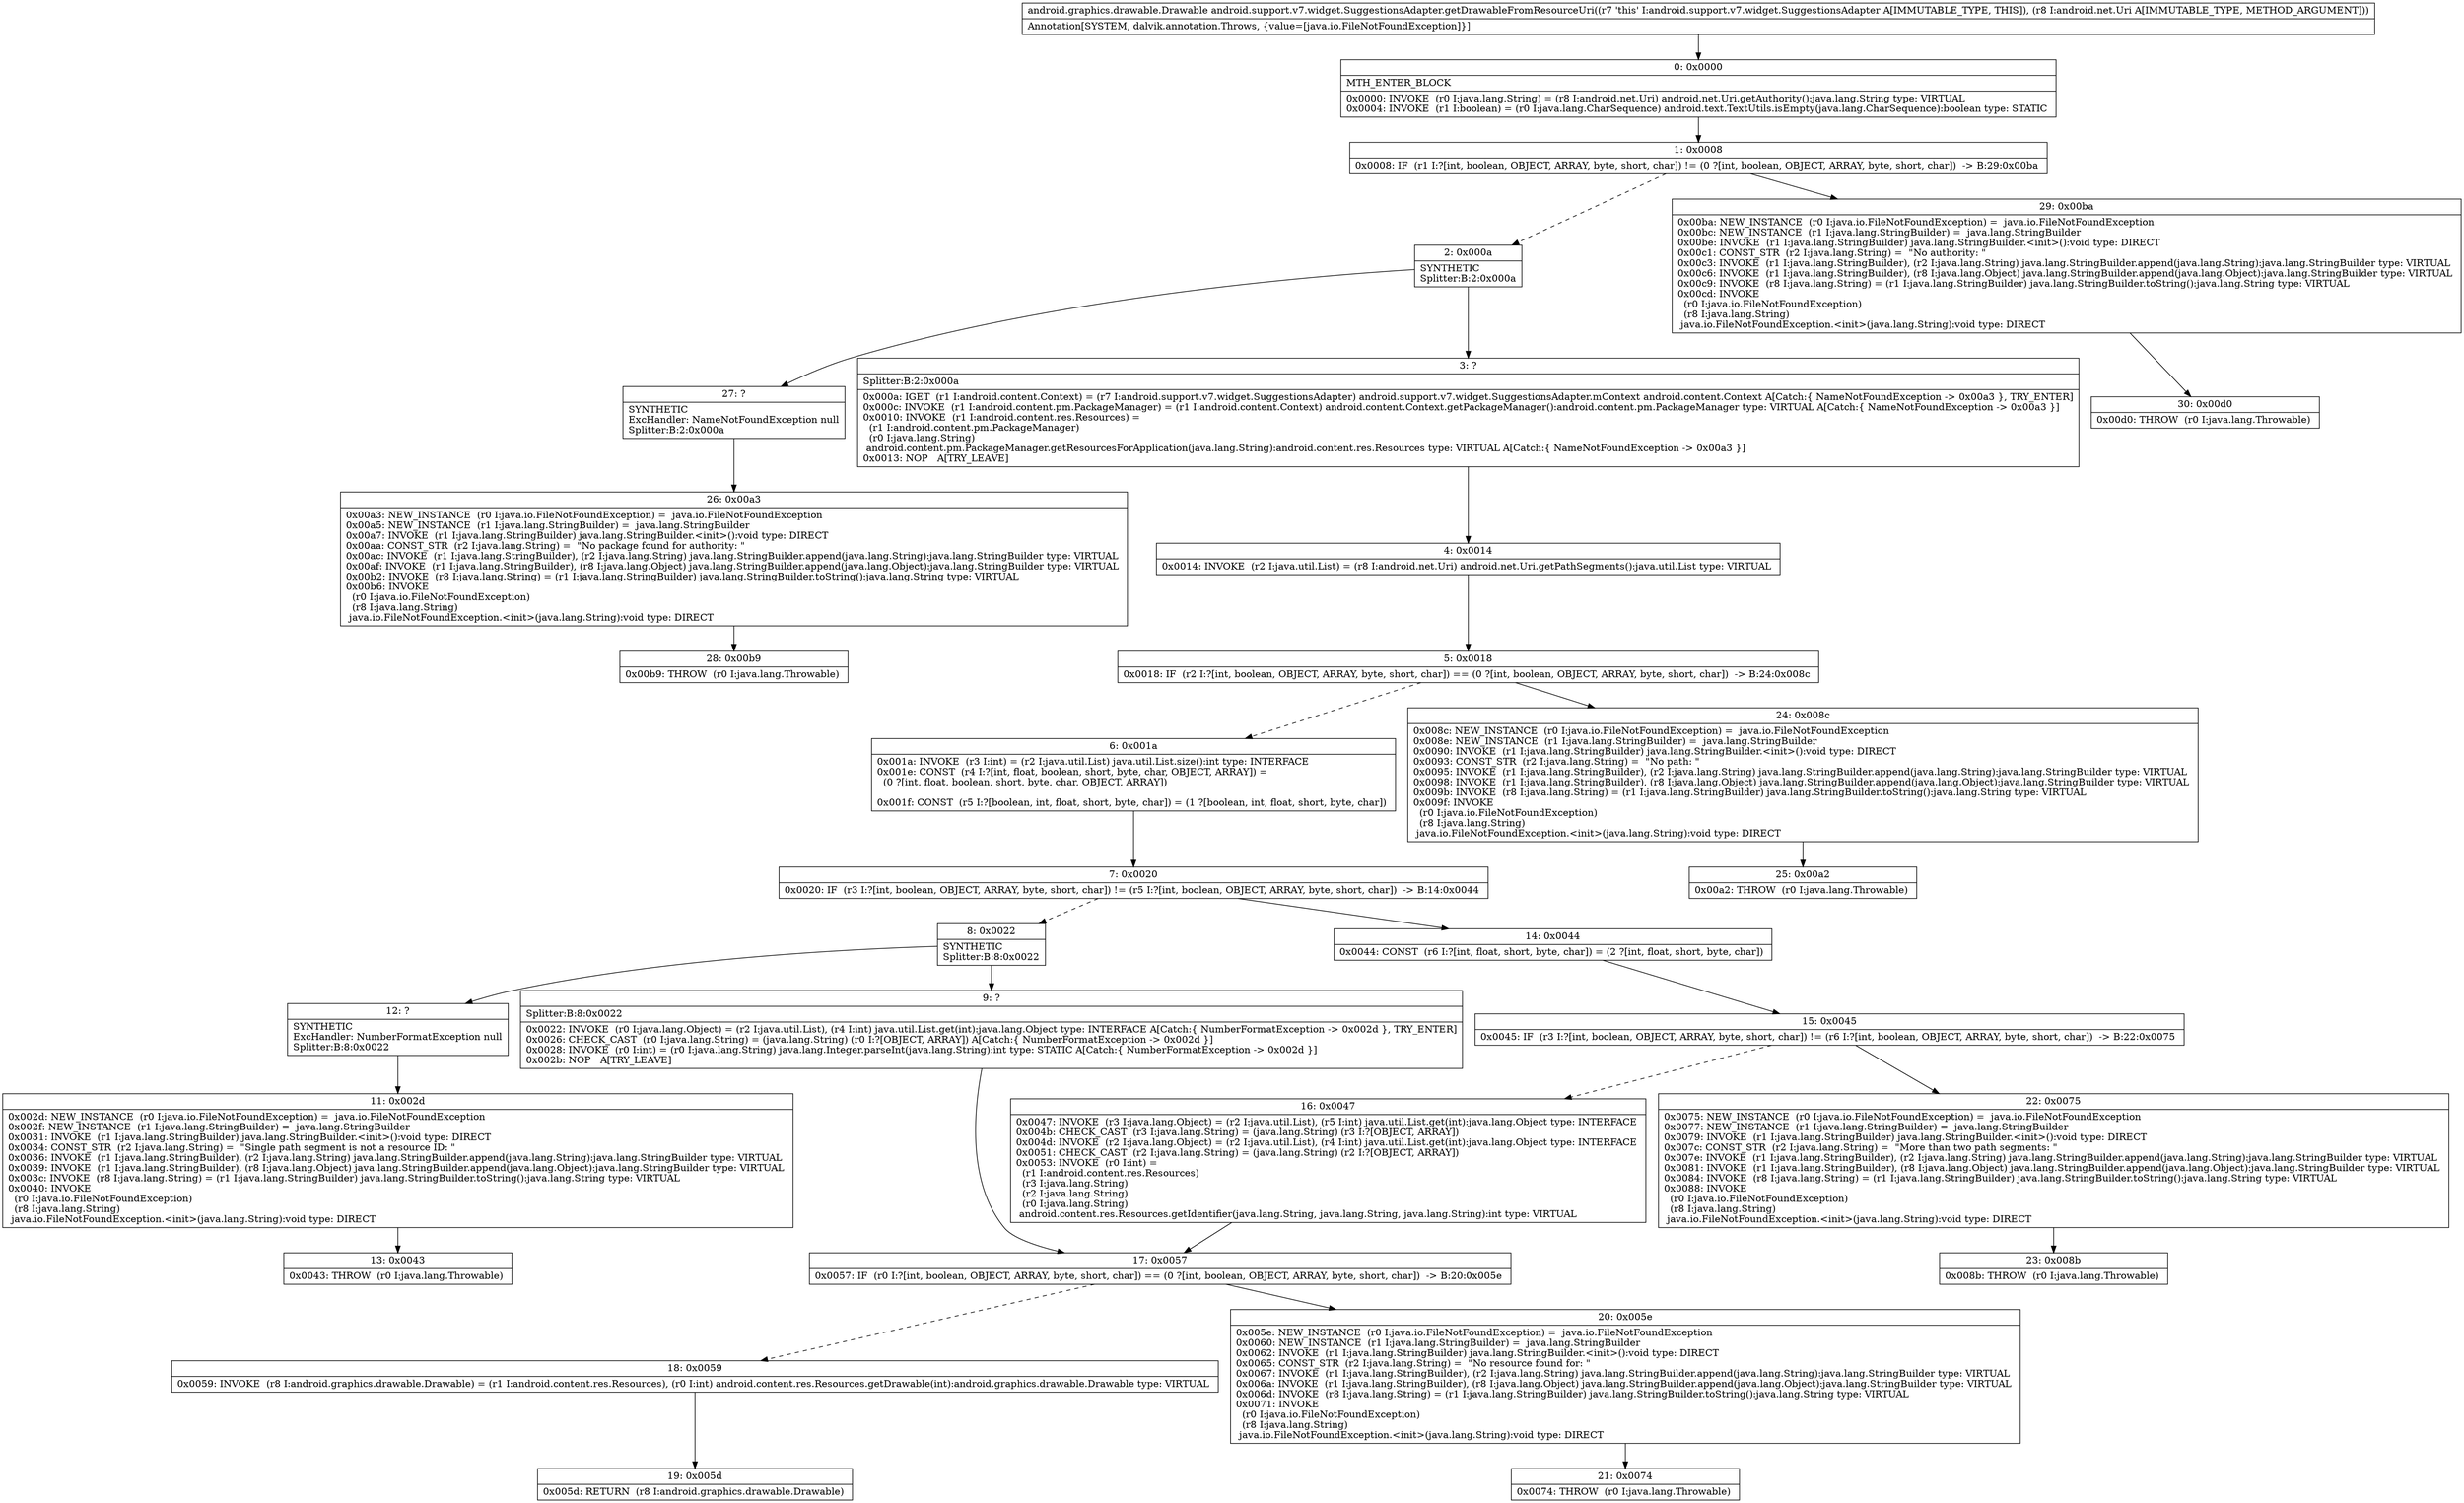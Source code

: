 digraph "CFG forandroid.support.v7.widget.SuggestionsAdapter.getDrawableFromResourceUri(Landroid\/net\/Uri;)Landroid\/graphics\/drawable\/Drawable;" {
Node_0 [shape=record,label="{0\:\ 0x0000|MTH_ENTER_BLOCK\l|0x0000: INVOKE  (r0 I:java.lang.String) = (r8 I:android.net.Uri) android.net.Uri.getAuthority():java.lang.String type: VIRTUAL \l0x0004: INVOKE  (r1 I:boolean) = (r0 I:java.lang.CharSequence) android.text.TextUtils.isEmpty(java.lang.CharSequence):boolean type: STATIC \l}"];
Node_1 [shape=record,label="{1\:\ 0x0008|0x0008: IF  (r1 I:?[int, boolean, OBJECT, ARRAY, byte, short, char]) != (0 ?[int, boolean, OBJECT, ARRAY, byte, short, char])  \-\> B:29:0x00ba \l}"];
Node_2 [shape=record,label="{2\:\ 0x000a|SYNTHETIC\lSplitter:B:2:0x000a\l}"];
Node_3 [shape=record,label="{3\:\ ?|Splitter:B:2:0x000a\l|0x000a: IGET  (r1 I:android.content.Context) = (r7 I:android.support.v7.widget.SuggestionsAdapter) android.support.v7.widget.SuggestionsAdapter.mContext android.content.Context A[Catch:\{ NameNotFoundException \-\> 0x00a3 \}, TRY_ENTER]\l0x000c: INVOKE  (r1 I:android.content.pm.PackageManager) = (r1 I:android.content.Context) android.content.Context.getPackageManager():android.content.pm.PackageManager type: VIRTUAL A[Catch:\{ NameNotFoundException \-\> 0x00a3 \}]\l0x0010: INVOKE  (r1 I:android.content.res.Resources) = \l  (r1 I:android.content.pm.PackageManager)\l  (r0 I:java.lang.String)\l android.content.pm.PackageManager.getResourcesForApplication(java.lang.String):android.content.res.Resources type: VIRTUAL A[Catch:\{ NameNotFoundException \-\> 0x00a3 \}]\l0x0013: NOP   A[TRY_LEAVE]\l}"];
Node_4 [shape=record,label="{4\:\ 0x0014|0x0014: INVOKE  (r2 I:java.util.List) = (r8 I:android.net.Uri) android.net.Uri.getPathSegments():java.util.List type: VIRTUAL \l}"];
Node_5 [shape=record,label="{5\:\ 0x0018|0x0018: IF  (r2 I:?[int, boolean, OBJECT, ARRAY, byte, short, char]) == (0 ?[int, boolean, OBJECT, ARRAY, byte, short, char])  \-\> B:24:0x008c \l}"];
Node_6 [shape=record,label="{6\:\ 0x001a|0x001a: INVOKE  (r3 I:int) = (r2 I:java.util.List) java.util.List.size():int type: INTERFACE \l0x001e: CONST  (r4 I:?[int, float, boolean, short, byte, char, OBJECT, ARRAY]) = \l  (0 ?[int, float, boolean, short, byte, char, OBJECT, ARRAY])\l \l0x001f: CONST  (r5 I:?[boolean, int, float, short, byte, char]) = (1 ?[boolean, int, float, short, byte, char]) \l}"];
Node_7 [shape=record,label="{7\:\ 0x0020|0x0020: IF  (r3 I:?[int, boolean, OBJECT, ARRAY, byte, short, char]) != (r5 I:?[int, boolean, OBJECT, ARRAY, byte, short, char])  \-\> B:14:0x0044 \l}"];
Node_8 [shape=record,label="{8\:\ 0x0022|SYNTHETIC\lSplitter:B:8:0x0022\l}"];
Node_9 [shape=record,label="{9\:\ ?|Splitter:B:8:0x0022\l|0x0022: INVOKE  (r0 I:java.lang.Object) = (r2 I:java.util.List), (r4 I:int) java.util.List.get(int):java.lang.Object type: INTERFACE A[Catch:\{ NumberFormatException \-\> 0x002d \}, TRY_ENTER]\l0x0026: CHECK_CAST  (r0 I:java.lang.String) = (java.lang.String) (r0 I:?[OBJECT, ARRAY]) A[Catch:\{ NumberFormatException \-\> 0x002d \}]\l0x0028: INVOKE  (r0 I:int) = (r0 I:java.lang.String) java.lang.Integer.parseInt(java.lang.String):int type: STATIC A[Catch:\{ NumberFormatException \-\> 0x002d \}]\l0x002b: NOP   A[TRY_LEAVE]\l}"];
Node_11 [shape=record,label="{11\:\ 0x002d|0x002d: NEW_INSTANCE  (r0 I:java.io.FileNotFoundException) =  java.io.FileNotFoundException \l0x002f: NEW_INSTANCE  (r1 I:java.lang.StringBuilder) =  java.lang.StringBuilder \l0x0031: INVOKE  (r1 I:java.lang.StringBuilder) java.lang.StringBuilder.\<init\>():void type: DIRECT \l0x0034: CONST_STR  (r2 I:java.lang.String) =  \"Single path segment is not a resource ID: \" \l0x0036: INVOKE  (r1 I:java.lang.StringBuilder), (r2 I:java.lang.String) java.lang.StringBuilder.append(java.lang.String):java.lang.StringBuilder type: VIRTUAL \l0x0039: INVOKE  (r1 I:java.lang.StringBuilder), (r8 I:java.lang.Object) java.lang.StringBuilder.append(java.lang.Object):java.lang.StringBuilder type: VIRTUAL \l0x003c: INVOKE  (r8 I:java.lang.String) = (r1 I:java.lang.StringBuilder) java.lang.StringBuilder.toString():java.lang.String type: VIRTUAL \l0x0040: INVOKE  \l  (r0 I:java.io.FileNotFoundException)\l  (r8 I:java.lang.String)\l java.io.FileNotFoundException.\<init\>(java.lang.String):void type: DIRECT \l}"];
Node_12 [shape=record,label="{12\:\ ?|SYNTHETIC\lExcHandler: NumberFormatException null\lSplitter:B:8:0x0022\l}"];
Node_13 [shape=record,label="{13\:\ 0x0043|0x0043: THROW  (r0 I:java.lang.Throwable) \l}"];
Node_14 [shape=record,label="{14\:\ 0x0044|0x0044: CONST  (r6 I:?[int, float, short, byte, char]) = (2 ?[int, float, short, byte, char]) \l}"];
Node_15 [shape=record,label="{15\:\ 0x0045|0x0045: IF  (r3 I:?[int, boolean, OBJECT, ARRAY, byte, short, char]) != (r6 I:?[int, boolean, OBJECT, ARRAY, byte, short, char])  \-\> B:22:0x0075 \l}"];
Node_16 [shape=record,label="{16\:\ 0x0047|0x0047: INVOKE  (r3 I:java.lang.Object) = (r2 I:java.util.List), (r5 I:int) java.util.List.get(int):java.lang.Object type: INTERFACE \l0x004b: CHECK_CAST  (r3 I:java.lang.String) = (java.lang.String) (r3 I:?[OBJECT, ARRAY]) \l0x004d: INVOKE  (r2 I:java.lang.Object) = (r2 I:java.util.List), (r4 I:int) java.util.List.get(int):java.lang.Object type: INTERFACE \l0x0051: CHECK_CAST  (r2 I:java.lang.String) = (java.lang.String) (r2 I:?[OBJECT, ARRAY]) \l0x0053: INVOKE  (r0 I:int) = \l  (r1 I:android.content.res.Resources)\l  (r3 I:java.lang.String)\l  (r2 I:java.lang.String)\l  (r0 I:java.lang.String)\l android.content.res.Resources.getIdentifier(java.lang.String, java.lang.String, java.lang.String):int type: VIRTUAL \l}"];
Node_17 [shape=record,label="{17\:\ 0x0057|0x0057: IF  (r0 I:?[int, boolean, OBJECT, ARRAY, byte, short, char]) == (0 ?[int, boolean, OBJECT, ARRAY, byte, short, char])  \-\> B:20:0x005e \l}"];
Node_18 [shape=record,label="{18\:\ 0x0059|0x0059: INVOKE  (r8 I:android.graphics.drawable.Drawable) = (r1 I:android.content.res.Resources), (r0 I:int) android.content.res.Resources.getDrawable(int):android.graphics.drawable.Drawable type: VIRTUAL \l}"];
Node_19 [shape=record,label="{19\:\ 0x005d|0x005d: RETURN  (r8 I:android.graphics.drawable.Drawable) \l}"];
Node_20 [shape=record,label="{20\:\ 0x005e|0x005e: NEW_INSTANCE  (r0 I:java.io.FileNotFoundException) =  java.io.FileNotFoundException \l0x0060: NEW_INSTANCE  (r1 I:java.lang.StringBuilder) =  java.lang.StringBuilder \l0x0062: INVOKE  (r1 I:java.lang.StringBuilder) java.lang.StringBuilder.\<init\>():void type: DIRECT \l0x0065: CONST_STR  (r2 I:java.lang.String) =  \"No resource found for: \" \l0x0067: INVOKE  (r1 I:java.lang.StringBuilder), (r2 I:java.lang.String) java.lang.StringBuilder.append(java.lang.String):java.lang.StringBuilder type: VIRTUAL \l0x006a: INVOKE  (r1 I:java.lang.StringBuilder), (r8 I:java.lang.Object) java.lang.StringBuilder.append(java.lang.Object):java.lang.StringBuilder type: VIRTUAL \l0x006d: INVOKE  (r8 I:java.lang.String) = (r1 I:java.lang.StringBuilder) java.lang.StringBuilder.toString():java.lang.String type: VIRTUAL \l0x0071: INVOKE  \l  (r0 I:java.io.FileNotFoundException)\l  (r8 I:java.lang.String)\l java.io.FileNotFoundException.\<init\>(java.lang.String):void type: DIRECT \l}"];
Node_21 [shape=record,label="{21\:\ 0x0074|0x0074: THROW  (r0 I:java.lang.Throwable) \l}"];
Node_22 [shape=record,label="{22\:\ 0x0075|0x0075: NEW_INSTANCE  (r0 I:java.io.FileNotFoundException) =  java.io.FileNotFoundException \l0x0077: NEW_INSTANCE  (r1 I:java.lang.StringBuilder) =  java.lang.StringBuilder \l0x0079: INVOKE  (r1 I:java.lang.StringBuilder) java.lang.StringBuilder.\<init\>():void type: DIRECT \l0x007c: CONST_STR  (r2 I:java.lang.String) =  \"More than two path segments: \" \l0x007e: INVOKE  (r1 I:java.lang.StringBuilder), (r2 I:java.lang.String) java.lang.StringBuilder.append(java.lang.String):java.lang.StringBuilder type: VIRTUAL \l0x0081: INVOKE  (r1 I:java.lang.StringBuilder), (r8 I:java.lang.Object) java.lang.StringBuilder.append(java.lang.Object):java.lang.StringBuilder type: VIRTUAL \l0x0084: INVOKE  (r8 I:java.lang.String) = (r1 I:java.lang.StringBuilder) java.lang.StringBuilder.toString():java.lang.String type: VIRTUAL \l0x0088: INVOKE  \l  (r0 I:java.io.FileNotFoundException)\l  (r8 I:java.lang.String)\l java.io.FileNotFoundException.\<init\>(java.lang.String):void type: DIRECT \l}"];
Node_23 [shape=record,label="{23\:\ 0x008b|0x008b: THROW  (r0 I:java.lang.Throwable) \l}"];
Node_24 [shape=record,label="{24\:\ 0x008c|0x008c: NEW_INSTANCE  (r0 I:java.io.FileNotFoundException) =  java.io.FileNotFoundException \l0x008e: NEW_INSTANCE  (r1 I:java.lang.StringBuilder) =  java.lang.StringBuilder \l0x0090: INVOKE  (r1 I:java.lang.StringBuilder) java.lang.StringBuilder.\<init\>():void type: DIRECT \l0x0093: CONST_STR  (r2 I:java.lang.String) =  \"No path: \" \l0x0095: INVOKE  (r1 I:java.lang.StringBuilder), (r2 I:java.lang.String) java.lang.StringBuilder.append(java.lang.String):java.lang.StringBuilder type: VIRTUAL \l0x0098: INVOKE  (r1 I:java.lang.StringBuilder), (r8 I:java.lang.Object) java.lang.StringBuilder.append(java.lang.Object):java.lang.StringBuilder type: VIRTUAL \l0x009b: INVOKE  (r8 I:java.lang.String) = (r1 I:java.lang.StringBuilder) java.lang.StringBuilder.toString():java.lang.String type: VIRTUAL \l0x009f: INVOKE  \l  (r0 I:java.io.FileNotFoundException)\l  (r8 I:java.lang.String)\l java.io.FileNotFoundException.\<init\>(java.lang.String):void type: DIRECT \l}"];
Node_25 [shape=record,label="{25\:\ 0x00a2|0x00a2: THROW  (r0 I:java.lang.Throwable) \l}"];
Node_26 [shape=record,label="{26\:\ 0x00a3|0x00a3: NEW_INSTANCE  (r0 I:java.io.FileNotFoundException) =  java.io.FileNotFoundException \l0x00a5: NEW_INSTANCE  (r1 I:java.lang.StringBuilder) =  java.lang.StringBuilder \l0x00a7: INVOKE  (r1 I:java.lang.StringBuilder) java.lang.StringBuilder.\<init\>():void type: DIRECT \l0x00aa: CONST_STR  (r2 I:java.lang.String) =  \"No package found for authority: \" \l0x00ac: INVOKE  (r1 I:java.lang.StringBuilder), (r2 I:java.lang.String) java.lang.StringBuilder.append(java.lang.String):java.lang.StringBuilder type: VIRTUAL \l0x00af: INVOKE  (r1 I:java.lang.StringBuilder), (r8 I:java.lang.Object) java.lang.StringBuilder.append(java.lang.Object):java.lang.StringBuilder type: VIRTUAL \l0x00b2: INVOKE  (r8 I:java.lang.String) = (r1 I:java.lang.StringBuilder) java.lang.StringBuilder.toString():java.lang.String type: VIRTUAL \l0x00b6: INVOKE  \l  (r0 I:java.io.FileNotFoundException)\l  (r8 I:java.lang.String)\l java.io.FileNotFoundException.\<init\>(java.lang.String):void type: DIRECT \l}"];
Node_27 [shape=record,label="{27\:\ ?|SYNTHETIC\lExcHandler: NameNotFoundException null\lSplitter:B:2:0x000a\l}"];
Node_28 [shape=record,label="{28\:\ 0x00b9|0x00b9: THROW  (r0 I:java.lang.Throwable) \l}"];
Node_29 [shape=record,label="{29\:\ 0x00ba|0x00ba: NEW_INSTANCE  (r0 I:java.io.FileNotFoundException) =  java.io.FileNotFoundException \l0x00bc: NEW_INSTANCE  (r1 I:java.lang.StringBuilder) =  java.lang.StringBuilder \l0x00be: INVOKE  (r1 I:java.lang.StringBuilder) java.lang.StringBuilder.\<init\>():void type: DIRECT \l0x00c1: CONST_STR  (r2 I:java.lang.String) =  \"No authority: \" \l0x00c3: INVOKE  (r1 I:java.lang.StringBuilder), (r2 I:java.lang.String) java.lang.StringBuilder.append(java.lang.String):java.lang.StringBuilder type: VIRTUAL \l0x00c6: INVOKE  (r1 I:java.lang.StringBuilder), (r8 I:java.lang.Object) java.lang.StringBuilder.append(java.lang.Object):java.lang.StringBuilder type: VIRTUAL \l0x00c9: INVOKE  (r8 I:java.lang.String) = (r1 I:java.lang.StringBuilder) java.lang.StringBuilder.toString():java.lang.String type: VIRTUAL \l0x00cd: INVOKE  \l  (r0 I:java.io.FileNotFoundException)\l  (r8 I:java.lang.String)\l java.io.FileNotFoundException.\<init\>(java.lang.String):void type: DIRECT \l}"];
Node_30 [shape=record,label="{30\:\ 0x00d0|0x00d0: THROW  (r0 I:java.lang.Throwable) \l}"];
MethodNode[shape=record,label="{android.graphics.drawable.Drawable android.support.v7.widget.SuggestionsAdapter.getDrawableFromResourceUri((r7 'this' I:android.support.v7.widget.SuggestionsAdapter A[IMMUTABLE_TYPE, THIS]), (r8 I:android.net.Uri A[IMMUTABLE_TYPE, METHOD_ARGUMENT]))  | Annotation[SYSTEM, dalvik.annotation.Throws, \{value=[java.io.FileNotFoundException]\}]\l}"];
MethodNode -> Node_0;
Node_0 -> Node_1;
Node_1 -> Node_2[style=dashed];
Node_1 -> Node_29;
Node_2 -> Node_3;
Node_2 -> Node_27;
Node_3 -> Node_4;
Node_4 -> Node_5;
Node_5 -> Node_6[style=dashed];
Node_5 -> Node_24;
Node_6 -> Node_7;
Node_7 -> Node_8[style=dashed];
Node_7 -> Node_14;
Node_8 -> Node_9;
Node_8 -> Node_12;
Node_9 -> Node_17;
Node_11 -> Node_13;
Node_12 -> Node_11;
Node_14 -> Node_15;
Node_15 -> Node_16[style=dashed];
Node_15 -> Node_22;
Node_16 -> Node_17;
Node_17 -> Node_18[style=dashed];
Node_17 -> Node_20;
Node_18 -> Node_19;
Node_20 -> Node_21;
Node_22 -> Node_23;
Node_24 -> Node_25;
Node_26 -> Node_28;
Node_27 -> Node_26;
Node_29 -> Node_30;
}

